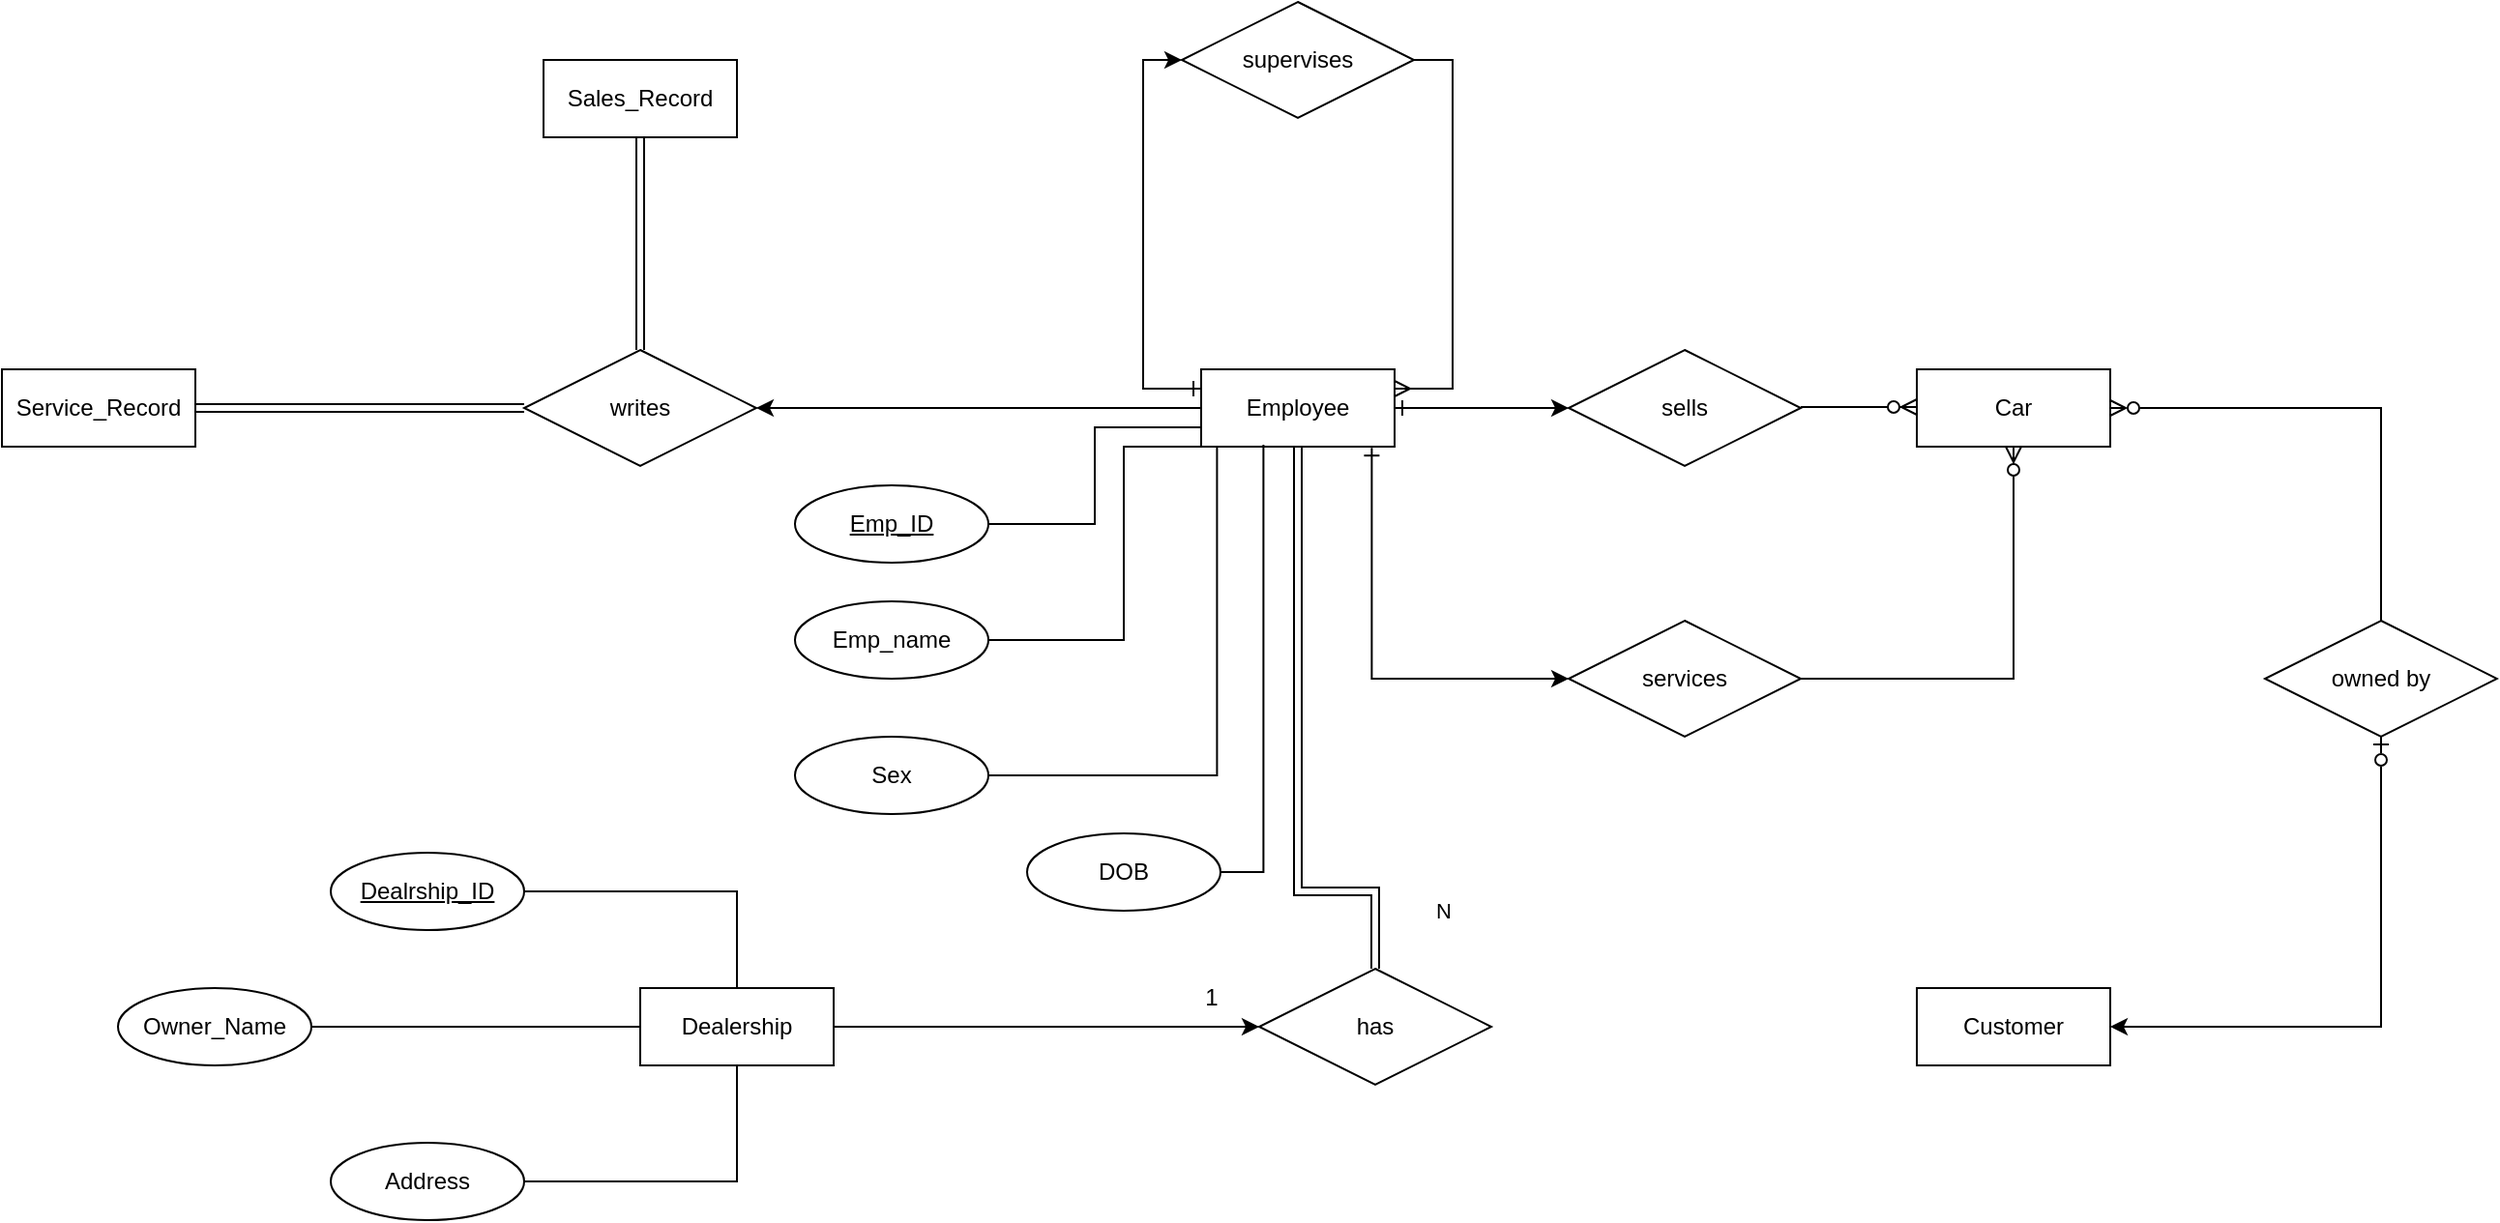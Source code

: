 <mxfile version="24.7.10">
  <diagram id="R2lEEEUBdFMjLlhIrx00" name="Page-1">
    <mxGraphModel dx="1846" dy="1682" grid="1" gridSize="10" guides="1" tooltips="1" connect="1" arrows="1" fold="1" page="1" pageScale="1" pageWidth="850" pageHeight="1100" math="0" shadow="0" extFonts="Permanent Marker^https://fonts.googleapis.com/css?family=Permanent+Marker">
      <root>
        <mxCell id="0" />
        <mxCell id="1" parent="0" />
        <mxCell id="VtcHBGdytWpLw2sPs4VE-27" style="edgeStyle=orthogonalEdgeStyle;rounded=0;orthogonalLoop=1;jettySize=auto;html=1;exitX=1;exitY=0.5;exitDx=0;exitDy=0;entryX=0;entryY=0.5;entryDx=0;entryDy=0;" edge="1" parent="1" source="VtcHBGdytWpLw2sPs4VE-1" target="VtcHBGdytWpLw2sPs4VE-10">
          <mxGeometry relative="1" as="geometry" />
        </mxCell>
        <mxCell id="VtcHBGdytWpLw2sPs4VE-1" value="Dealership" style="whiteSpace=wrap;html=1;align=center;" vertex="1" parent="1">
          <mxGeometry x="80" y="400" width="100" height="40" as="geometry" />
        </mxCell>
        <mxCell id="VtcHBGdytWpLw2sPs4VE-25" style="edgeStyle=orthogonalEdgeStyle;rounded=0;orthogonalLoop=1;jettySize=auto;html=1;exitX=0.5;exitY=1;exitDx=0;exitDy=0;entryX=1;entryY=0.5;entryDx=0;entryDy=0;startArrow=ERzeroToOne;startFill=0;" edge="1" parent="1" source="VtcHBGdytWpLw2sPs4VE-14" target="VtcHBGdytWpLw2sPs4VE-2">
          <mxGeometry relative="1" as="geometry" />
        </mxCell>
        <mxCell id="VtcHBGdytWpLw2sPs4VE-2" value="Customer" style="whiteSpace=wrap;html=1;align=center;" vertex="1" parent="1">
          <mxGeometry x="740" y="400" width="100" height="40" as="geometry" />
        </mxCell>
        <mxCell id="VtcHBGdytWpLw2sPs4VE-19" style="edgeStyle=orthogonalEdgeStyle;rounded=0;orthogonalLoop=1;jettySize=auto;html=1;exitX=1;exitY=0.5;exitDx=0;exitDy=0;startArrow=ERone;startFill=0;" edge="1" parent="1" source="VtcHBGdytWpLw2sPs4VE-3" target="VtcHBGdytWpLw2sPs4VE-12">
          <mxGeometry relative="1" as="geometry" />
        </mxCell>
        <mxCell id="VtcHBGdytWpLw2sPs4VE-21" style="edgeStyle=orthogonalEdgeStyle;rounded=0;orthogonalLoop=1;jettySize=auto;html=1;exitX=0.882;exitY=1.015;exitDx=0;exitDy=0;entryX=0;entryY=0.5;entryDx=0;entryDy=0;startArrow=ERone;startFill=0;exitPerimeter=0;" edge="1" parent="1" source="VtcHBGdytWpLw2sPs4VE-3" target="VtcHBGdytWpLw2sPs4VE-13">
          <mxGeometry relative="1" as="geometry" />
        </mxCell>
        <mxCell id="VtcHBGdytWpLw2sPs4VE-32" style="rounded=0;orthogonalLoop=1;jettySize=auto;html=1;exitX=0;exitY=0.5;exitDx=0;exitDy=0;entryX=1;entryY=0.5;entryDx=0;entryDy=0;" edge="1" parent="1" source="VtcHBGdytWpLw2sPs4VE-3" target="VtcHBGdytWpLw2sPs4VE-15">
          <mxGeometry relative="1" as="geometry" />
        </mxCell>
        <mxCell id="VtcHBGdytWpLw2sPs4VE-33" style="edgeStyle=orthogonalEdgeStyle;rounded=0;orthogonalLoop=1;jettySize=auto;html=1;exitX=0;exitY=0.25;exitDx=0;exitDy=0;entryX=0;entryY=0.5;entryDx=0;entryDy=0;startArrow=ERone;startFill=0;" edge="1" parent="1" source="VtcHBGdytWpLw2sPs4VE-3" target="VtcHBGdytWpLw2sPs4VE-11">
          <mxGeometry relative="1" as="geometry">
            <Array as="points">
              <mxPoint x="340" y="90" />
              <mxPoint x="340" y="-80" />
            </Array>
          </mxGeometry>
        </mxCell>
        <mxCell id="VtcHBGdytWpLw2sPs4VE-3" value="Employee" style="whiteSpace=wrap;html=1;align=center;" vertex="1" parent="1">
          <mxGeometry x="370" y="80" width="100" height="40" as="geometry" />
        </mxCell>
        <mxCell id="VtcHBGdytWpLw2sPs4VE-4" value="Car" style="whiteSpace=wrap;html=1;align=center;" vertex="1" parent="1">
          <mxGeometry x="740" y="80" width="100" height="40" as="geometry" />
        </mxCell>
        <mxCell id="VtcHBGdytWpLw2sPs4VE-5" value="Sales_Record" style="whiteSpace=wrap;html=1;align=center;" vertex="1" parent="1">
          <mxGeometry x="30" y="-80" width="100" height="40" as="geometry" />
        </mxCell>
        <mxCell id="VtcHBGdytWpLw2sPs4VE-29" style="edgeStyle=orthogonalEdgeStyle;rounded=0;orthogonalLoop=1;jettySize=auto;html=1;exitX=0.5;exitY=0;exitDx=0;exitDy=0;entryX=0.5;entryY=1;entryDx=0;entryDy=0;endArrow=ERoneToMany;endFill=0;shape=link;" edge="1" parent="1" source="VtcHBGdytWpLw2sPs4VE-10" target="VtcHBGdytWpLw2sPs4VE-3">
          <mxGeometry relative="1" as="geometry">
            <Array as="points">
              <mxPoint x="460" y="350" />
              <mxPoint x="420" y="350" />
            </Array>
          </mxGeometry>
        </mxCell>
        <mxCell id="VtcHBGdytWpLw2sPs4VE-30" value="N" style="edgeLabel;html=1;align=center;verticalAlign=middle;resizable=0;points=[];" vertex="1" connectable="0" parent="VtcHBGdytWpLw2sPs4VE-29">
          <mxGeometry x="0.231" y="1" relative="1" as="geometry">
            <mxPoint x="76" y="121" as="offset" />
          </mxGeometry>
        </mxCell>
        <mxCell id="VtcHBGdytWpLw2sPs4VE-10" value="has" style="shape=rhombus;perimeter=rhombusPerimeter;whiteSpace=wrap;html=1;align=center;" vertex="1" parent="1">
          <mxGeometry x="400" y="390" width="120" height="60" as="geometry" />
        </mxCell>
        <mxCell id="VtcHBGdytWpLw2sPs4VE-34" style="edgeStyle=orthogonalEdgeStyle;rounded=0;orthogonalLoop=1;jettySize=auto;html=1;exitX=1;exitY=0.5;exitDx=0;exitDy=0;entryX=1;entryY=0.25;entryDx=0;entryDy=0;endArrow=ERmany;endFill=0;" edge="1" parent="1" source="VtcHBGdytWpLw2sPs4VE-11" target="VtcHBGdytWpLw2sPs4VE-3">
          <mxGeometry relative="1" as="geometry" />
        </mxCell>
        <mxCell id="VtcHBGdytWpLw2sPs4VE-11" value="supervises" style="shape=rhombus;perimeter=rhombusPerimeter;whiteSpace=wrap;html=1;align=center;" vertex="1" parent="1">
          <mxGeometry x="360" y="-110" width="120" height="60" as="geometry" />
        </mxCell>
        <mxCell id="VtcHBGdytWpLw2sPs4VE-12" value="sells" style="shape=rhombus;perimeter=rhombusPerimeter;whiteSpace=wrap;html=1;align=center;" vertex="1" parent="1">
          <mxGeometry x="560" y="70" width="120" height="60" as="geometry" />
        </mxCell>
        <mxCell id="VtcHBGdytWpLw2sPs4VE-13" value="services" style="shape=rhombus;perimeter=rhombusPerimeter;whiteSpace=wrap;html=1;align=center;" vertex="1" parent="1">
          <mxGeometry x="560" y="210" width="120" height="60" as="geometry" />
        </mxCell>
        <mxCell id="VtcHBGdytWpLw2sPs4VE-26" style="edgeStyle=orthogonalEdgeStyle;rounded=0;orthogonalLoop=1;jettySize=auto;html=1;exitX=0.5;exitY=0;exitDx=0;exitDy=0;entryX=1;entryY=0.5;entryDx=0;entryDy=0;endArrow=ERzeroToMany;endFill=0;" edge="1" parent="1" source="VtcHBGdytWpLw2sPs4VE-14" target="VtcHBGdytWpLw2sPs4VE-4">
          <mxGeometry relative="1" as="geometry" />
        </mxCell>
        <mxCell id="VtcHBGdytWpLw2sPs4VE-14" value="owned by" style="shape=rhombus;perimeter=rhombusPerimeter;whiteSpace=wrap;html=1;align=center;" vertex="1" parent="1">
          <mxGeometry x="920" y="210" width="120" height="60" as="geometry" />
        </mxCell>
        <mxCell id="VtcHBGdytWpLw2sPs4VE-35" style="edgeStyle=orthogonalEdgeStyle;rounded=0;orthogonalLoop=1;jettySize=auto;html=1;exitX=0.5;exitY=0;exitDx=0;exitDy=0;shape=link;endWidth=11;" edge="1" parent="1" source="VtcHBGdytWpLw2sPs4VE-15">
          <mxGeometry relative="1" as="geometry">
            <mxPoint x="80" y="-40" as="targetPoint" />
          </mxGeometry>
        </mxCell>
        <mxCell id="VtcHBGdytWpLw2sPs4VE-36" style="edgeStyle=orthogonalEdgeStyle;rounded=0;orthogonalLoop=1;jettySize=auto;html=1;exitX=0;exitY=0.5;exitDx=0;exitDy=0;shape=link;endWidth=18;" edge="1" parent="1" source="VtcHBGdytWpLw2sPs4VE-15" target="VtcHBGdytWpLw2sPs4VE-16">
          <mxGeometry relative="1" as="geometry" />
        </mxCell>
        <mxCell id="VtcHBGdytWpLw2sPs4VE-15" value="writes" style="shape=rhombus;perimeter=rhombusPerimeter;whiteSpace=wrap;html=1;align=center;" vertex="1" parent="1">
          <mxGeometry x="20" y="70" width="120" height="60" as="geometry" />
        </mxCell>
        <mxCell id="VtcHBGdytWpLw2sPs4VE-16" value="Service_Record" style="whiteSpace=wrap;html=1;align=center;" vertex="1" parent="1">
          <mxGeometry x="-250" y="80" width="100" height="40" as="geometry" />
        </mxCell>
        <mxCell id="VtcHBGdytWpLw2sPs4VE-23" value="" style="fontSize=12;html=1;endArrow=ERzeroToMany;endFill=1;rounded=0;entryX=0;entryY=0.5;entryDx=0;entryDy=0;" edge="1" parent="1">
          <mxGeometry width="100" height="100" relative="1" as="geometry">
            <mxPoint x="680" y="99.5" as="sourcePoint" />
            <mxPoint x="740" y="99.5" as="targetPoint" />
          </mxGeometry>
        </mxCell>
        <mxCell id="VtcHBGdytWpLw2sPs4VE-24" value="" style="fontSize=12;html=1;endArrow=ERzeroToMany;endFill=1;rounded=0;entryX=0.5;entryY=1;entryDx=0;entryDy=0;exitX=1;exitY=0.5;exitDx=0;exitDy=0;" edge="1" parent="1" source="VtcHBGdytWpLw2sPs4VE-13" target="VtcHBGdytWpLw2sPs4VE-4">
          <mxGeometry width="100" height="100" relative="1" as="geometry">
            <mxPoint x="690" y="340" as="sourcePoint" />
            <mxPoint x="750" y="340" as="targetPoint" />
            <Array as="points">
              <mxPoint x="790" y="240" />
            </Array>
          </mxGeometry>
        </mxCell>
        <mxCell id="VtcHBGdytWpLw2sPs4VE-31" value="1" style="text;html=1;align=center;verticalAlign=middle;resizable=0;points=[];autosize=1;strokeColor=none;fillColor=none;" vertex="1" parent="1">
          <mxGeometry x="360" y="390" width="30" height="30" as="geometry" />
        </mxCell>
        <mxCell id="VtcHBGdytWpLw2sPs4VE-41" style="edgeStyle=orthogonalEdgeStyle;rounded=0;orthogonalLoop=1;jettySize=auto;html=1;exitX=1;exitY=0.5;exitDx=0;exitDy=0;entryX=0;entryY=0.5;entryDx=0;entryDy=0;endArrow=none;endFill=0;" edge="1" parent="1" source="VtcHBGdytWpLw2sPs4VE-37" target="VtcHBGdytWpLw2sPs4VE-1">
          <mxGeometry relative="1" as="geometry" />
        </mxCell>
        <mxCell id="VtcHBGdytWpLw2sPs4VE-37" value="Owner_Name" style="ellipse;whiteSpace=wrap;html=1;align=center;" vertex="1" parent="1">
          <mxGeometry x="-190" y="400" width="100" height="40" as="geometry" />
        </mxCell>
        <mxCell id="VtcHBGdytWpLw2sPs4VE-42" style="edgeStyle=orthogonalEdgeStyle;rounded=0;orthogonalLoop=1;jettySize=auto;html=1;exitX=1;exitY=0.5;exitDx=0;exitDy=0;entryX=0.5;entryY=0;entryDx=0;entryDy=0;endArrow=none;endFill=0;" edge="1" parent="1" source="VtcHBGdytWpLw2sPs4VE-38" target="VtcHBGdytWpLw2sPs4VE-1">
          <mxGeometry relative="1" as="geometry" />
        </mxCell>
        <mxCell id="VtcHBGdytWpLw2sPs4VE-38" value="Dealrship_ID" style="ellipse;whiteSpace=wrap;html=1;align=center;fontStyle=4;" vertex="1" parent="1">
          <mxGeometry x="-80" y="330" width="100" height="40" as="geometry" />
        </mxCell>
        <mxCell id="VtcHBGdytWpLw2sPs4VE-43" style="edgeStyle=orthogonalEdgeStyle;rounded=0;orthogonalLoop=1;jettySize=auto;html=1;exitX=1;exitY=0.5;exitDx=0;exitDy=0;entryX=0.5;entryY=1;entryDx=0;entryDy=0;endArrow=none;endFill=0;" edge="1" parent="1" source="VtcHBGdytWpLw2sPs4VE-40" target="VtcHBGdytWpLw2sPs4VE-1">
          <mxGeometry relative="1" as="geometry" />
        </mxCell>
        <mxCell id="VtcHBGdytWpLw2sPs4VE-40" value="Address" style="ellipse;whiteSpace=wrap;html=1;align=center;" vertex="1" parent="1">
          <mxGeometry x="-80" y="480" width="100" height="40" as="geometry" />
        </mxCell>
        <mxCell id="VtcHBGdytWpLw2sPs4VE-49" style="edgeStyle=orthogonalEdgeStyle;rounded=0;orthogonalLoop=1;jettySize=auto;html=1;exitX=1;exitY=0.5;exitDx=0;exitDy=0;entryX=0;entryY=1;entryDx=0;entryDy=0;endArrow=none;endFill=0;" edge="1" parent="1" source="VtcHBGdytWpLw2sPs4VE-44" target="VtcHBGdytWpLw2sPs4VE-3">
          <mxGeometry relative="1" as="geometry">
            <Array as="points">
              <mxPoint x="330" y="220" />
              <mxPoint x="330" y="120" />
            </Array>
          </mxGeometry>
        </mxCell>
        <mxCell id="VtcHBGdytWpLw2sPs4VE-44" value="Emp_name" style="ellipse;whiteSpace=wrap;html=1;align=center;" vertex="1" parent="1">
          <mxGeometry x="160" y="200" width="100" height="40" as="geometry" />
        </mxCell>
        <mxCell id="VtcHBGdytWpLw2sPs4VE-48" style="edgeStyle=orthogonalEdgeStyle;rounded=0;orthogonalLoop=1;jettySize=auto;html=1;exitX=1;exitY=0.5;exitDx=0;exitDy=0;entryX=0;entryY=0.75;entryDx=0;entryDy=0;endArrow=none;endFill=0;" edge="1" parent="1" source="VtcHBGdytWpLw2sPs4VE-45" target="VtcHBGdytWpLw2sPs4VE-3">
          <mxGeometry relative="1" as="geometry" />
        </mxCell>
        <mxCell id="VtcHBGdytWpLw2sPs4VE-45" value="Emp_ID" style="ellipse;whiteSpace=wrap;html=1;align=center;fontStyle=4;" vertex="1" parent="1">
          <mxGeometry x="160" y="140" width="100" height="40" as="geometry" />
        </mxCell>
        <mxCell id="VtcHBGdytWpLw2sPs4VE-46" value="Sex" style="ellipse;whiteSpace=wrap;html=1;align=center;" vertex="1" parent="1">
          <mxGeometry x="160" y="270" width="100" height="40" as="geometry" />
        </mxCell>
        <mxCell id="VtcHBGdytWpLw2sPs4VE-47" value="DOB" style="ellipse;whiteSpace=wrap;html=1;align=center;" vertex="1" parent="1">
          <mxGeometry x="280" y="320" width="100" height="40" as="geometry" />
        </mxCell>
        <mxCell id="VtcHBGdytWpLw2sPs4VE-50" style="edgeStyle=orthogonalEdgeStyle;rounded=0;orthogonalLoop=1;jettySize=auto;html=1;exitX=1;exitY=0.5;exitDx=0;exitDy=0;entryX=0.082;entryY=0.995;entryDx=0;entryDy=0;entryPerimeter=0;endArrow=none;endFill=0;" edge="1" parent="1" source="VtcHBGdytWpLw2sPs4VE-46" target="VtcHBGdytWpLw2sPs4VE-3">
          <mxGeometry relative="1" as="geometry" />
        </mxCell>
        <mxCell id="VtcHBGdytWpLw2sPs4VE-52" style="edgeStyle=orthogonalEdgeStyle;rounded=0;orthogonalLoop=1;jettySize=auto;html=1;exitX=1;exitY=0.5;exitDx=0;exitDy=0;entryX=0.322;entryY=0.975;entryDx=0;entryDy=0;entryPerimeter=0;endArrow=none;endFill=0;" edge="1" parent="1" source="VtcHBGdytWpLw2sPs4VE-47" target="VtcHBGdytWpLw2sPs4VE-3">
          <mxGeometry relative="1" as="geometry" />
        </mxCell>
      </root>
    </mxGraphModel>
  </diagram>
</mxfile>
